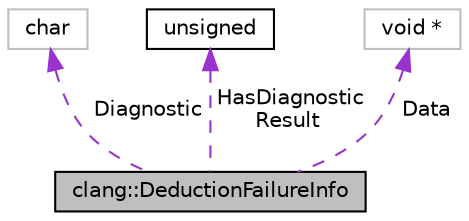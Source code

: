 digraph "clang::DeductionFailureInfo"
{
 // LATEX_PDF_SIZE
  bgcolor="transparent";
  edge [fontname="Helvetica",fontsize="10",labelfontname="Helvetica",labelfontsize="10"];
  node [fontname="Helvetica",fontsize="10",shape=record];
  Node1 [label="clang::DeductionFailureInfo",height=0.2,width=0.4,color="black", fillcolor="grey75", style="filled", fontcolor="black",tooltip="A structure used to record information about a failed template argument deduction,..."];
  Node2 -> Node1 [dir="back",color="darkorchid3",fontsize="10",style="dashed",label=" Diagnostic" ,fontname="Helvetica"];
  Node2 [label="char",height=0.2,width=0.4,color="grey75",tooltip=" "];
  Node3 -> Node1 [dir="back",color="darkorchid3",fontsize="10",style="dashed",label=" HasDiagnostic\nResult" ,fontname="Helvetica"];
  Node3 [label="unsigned",height=0.2,width=0.4,color="black",URL="$classunsigned.html",tooltip=" "];
  Node4 -> Node1 [dir="back",color="darkorchid3",fontsize="10",style="dashed",label=" Data" ,fontname="Helvetica"];
  Node4 [label="void *",height=0.2,width=0.4,color="grey75",tooltip=" "];
}
